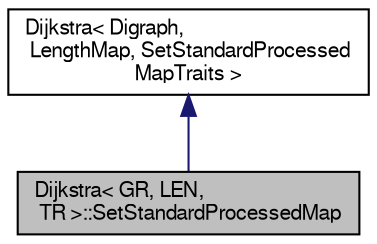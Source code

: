 digraph "Dijkstra&lt; GR, LEN, TR &gt;::SetStandardProcessedMap"
{
 // LATEX_PDF_SIZE
  edge [fontname="FreeSans",fontsize="10",labelfontname="FreeSans",labelfontsize="10"];
  node [fontname="FreeSans",fontsize="10",shape=record];
  Node0 [label="Dijkstra\< GR, LEN,\l TR \>::SetStandardProcessedMap",height=0.2,width=0.4,color="black", fillcolor="grey75", style="filled", fontcolor="black",tooltip="Named parameter for setting ProcessedMap type to be Digraph::NodeMap<bool>."];
  Node1 -> Node0 [dir="back",color="midnightblue",fontsize="10",style="solid",fontname="FreeSans"];
  Node1 [label="Dijkstra\< Digraph,\l LengthMap, SetStandardProcessed\lMapTraits \>",height=0.2,width=0.4,color="black", fillcolor="white", style="filled",URL="$a02045.html",tooltip=" "];
}
